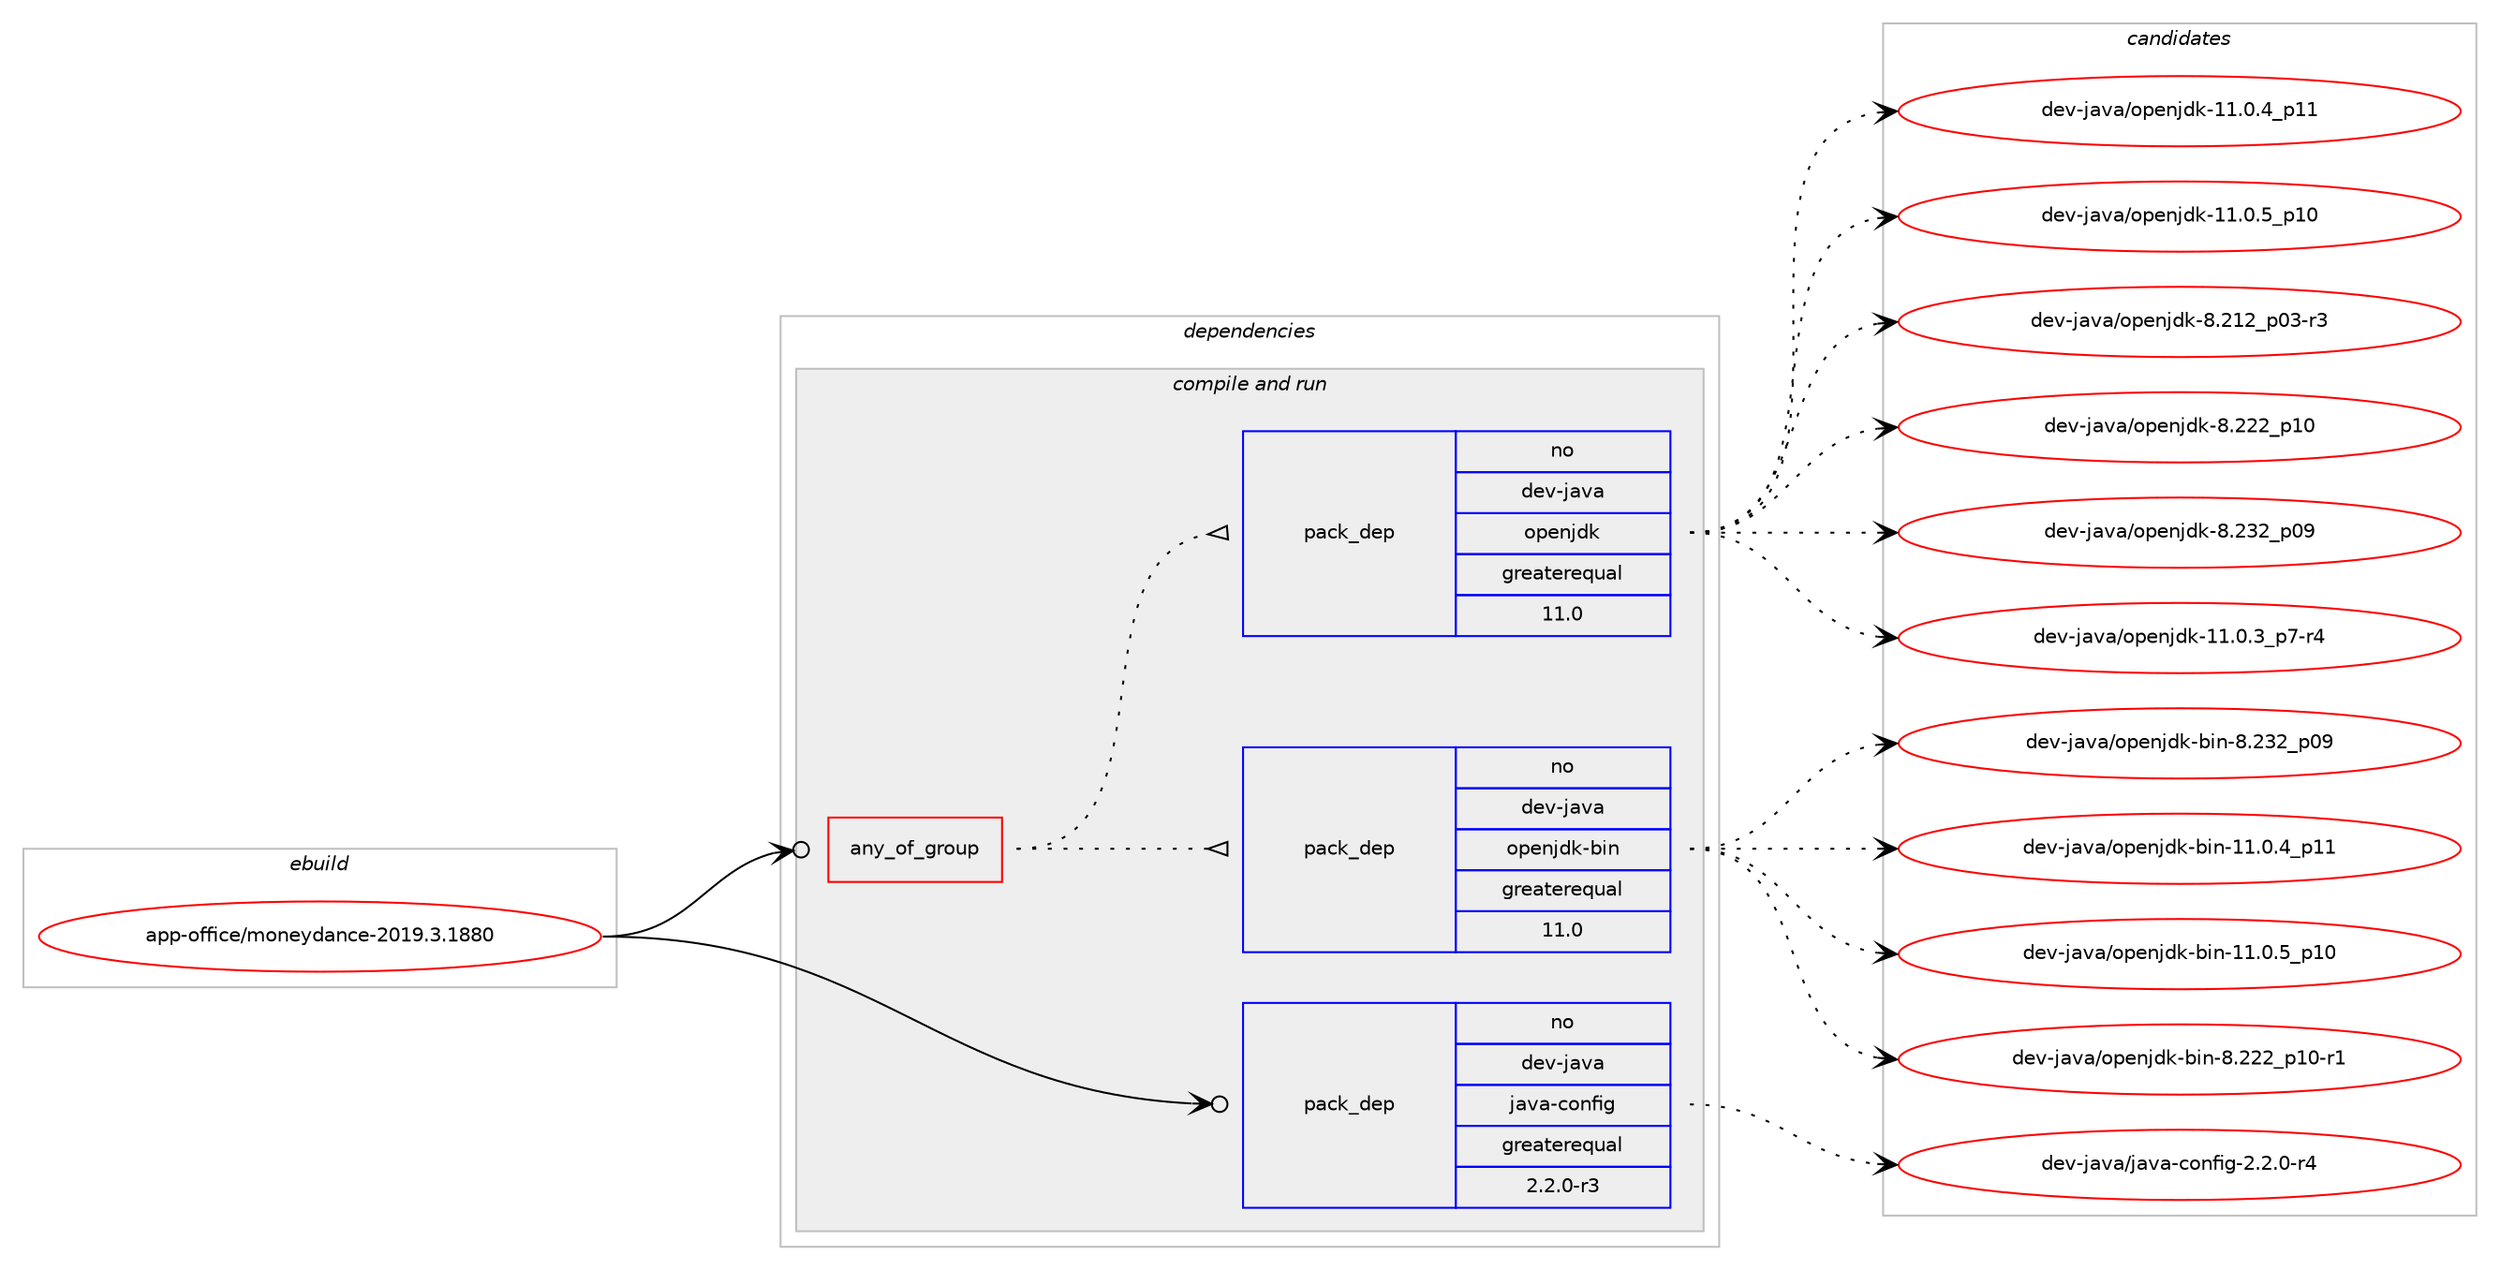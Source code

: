 digraph prolog {

# *************
# Graph options
# *************

newrank=true;
concentrate=true;
compound=true;
graph [rankdir=LR,fontname=Helvetica,fontsize=10,ranksep=1.5];#, ranksep=2.5, nodesep=0.2];
edge  [arrowhead=vee];
node  [fontname=Helvetica,fontsize=10];

# **********
# The ebuild
# **********

subgraph cluster_leftcol {
color=gray;
rank=same;
label=<<i>ebuild</i>>;
id [label="app-office/moneydance-2019.3.1880", color=red, width=4, href="../app-office/moneydance-2019.3.1880.svg"];
}

# ****************
# The dependencies
# ****************

subgraph cluster_midcol {
color=gray;
label=<<i>dependencies</i>>;
subgraph cluster_compile {
fillcolor="#eeeeee";
style=filled;
label=<<i>compile</i>>;
}
subgraph cluster_compileandrun {
fillcolor="#eeeeee";
style=filled;
label=<<i>compile and run</i>>;
subgraph any8784 {
dependency503728 [label=<<TABLE BORDER="0" CELLBORDER="1" CELLSPACING="0" CELLPADDING="4"><TR><TD CELLPADDING="10">any_of_group</TD></TR></TABLE>>, shape=none, color=red];subgraph pack374434 {
dependency503729 [label=<<TABLE BORDER="0" CELLBORDER="1" CELLSPACING="0" CELLPADDING="4" WIDTH="220"><TR><TD ROWSPAN="6" CELLPADDING="30">pack_dep</TD></TR><TR><TD WIDTH="110">no</TD></TR><TR><TD>dev-java</TD></TR><TR><TD>openjdk-bin</TD></TR><TR><TD>greaterequal</TD></TR><TR><TD>11.0</TD></TR></TABLE>>, shape=none, color=blue];
}
dependency503728:e -> dependency503729:w [weight=20,style="dotted",arrowhead="oinv"];
subgraph pack374435 {
dependency503730 [label=<<TABLE BORDER="0" CELLBORDER="1" CELLSPACING="0" CELLPADDING="4" WIDTH="220"><TR><TD ROWSPAN="6" CELLPADDING="30">pack_dep</TD></TR><TR><TD WIDTH="110">no</TD></TR><TR><TD>dev-java</TD></TR><TR><TD>openjdk</TD></TR><TR><TD>greaterequal</TD></TR><TR><TD>11.0</TD></TR></TABLE>>, shape=none, color=blue];
}
dependency503728:e -> dependency503730:w [weight=20,style="dotted",arrowhead="oinv"];
}
id:e -> dependency503728:w [weight=20,style="solid",arrowhead="odotvee"];
subgraph pack374436 {
dependency503731 [label=<<TABLE BORDER="0" CELLBORDER="1" CELLSPACING="0" CELLPADDING="4" WIDTH="220"><TR><TD ROWSPAN="6" CELLPADDING="30">pack_dep</TD></TR><TR><TD WIDTH="110">no</TD></TR><TR><TD>dev-java</TD></TR><TR><TD>java-config</TD></TR><TR><TD>greaterequal</TD></TR><TR><TD>2.2.0-r3</TD></TR></TABLE>>, shape=none, color=blue];
}
id:e -> dependency503731:w [weight=20,style="solid",arrowhead="odotvee"];
}
subgraph cluster_run {
fillcolor="#eeeeee";
style=filled;
label=<<i>run</i>>;
}
}

# **************
# The candidates
# **************

subgraph cluster_choices {
rank=same;
color=gray;
label=<<i>candidates</i>>;

subgraph choice374434 {
color=black;
nodesep=1;
choice10010111845106971189747111112101110106100107459810511045494946484652951124949 [label="dev-java/openjdk-bin-11.0.4_p11", color=red, width=4,href="../dev-java/openjdk-bin-11.0.4_p11.svg"];
choice10010111845106971189747111112101110106100107459810511045494946484653951124948 [label="dev-java/openjdk-bin-11.0.5_p10", color=red, width=4,href="../dev-java/openjdk-bin-11.0.5_p10.svg"];
choice1001011184510697118974711111210111010610010745981051104556465050509511249484511449 [label="dev-java/openjdk-bin-8.222_p10-r1", color=red, width=4,href="../dev-java/openjdk-bin-8.222_p10-r1.svg"];
choice100101118451069711897471111121011101061001074598105110455646505150951124857 [label="dev-java/openjdk-bin-8.232_p09", color=red, width=4,href="../dev-java/openjdk-bin-8.232_p09.svg"];
dependency503729:e -> choice10010111845106971189747111112101110106100107459810511045494946484652951124949:w [style=dotted,weight="100"];
dependency503729:e -> choice10010111845106971189747111112101110106100107459810511045494946484653951124948:w [style=dotted,weight="100"];
dependency503729:e -> choice1001011184510697118974711111210111010610010745981051104556465050509511249484511449:w [style=dotted,weight="100"];
dependency503729:e -> choice100101118451069711897471111121011101061001074598105110455646505150951124857:w [style=dotted,weight="100"];
}
subgraph choice374435 {
color=black;
nodesep=1;
choice100101118451069711897471111121011101061001074549494648465195112554511452 [label="dev-java/openjdk-11.0.3_p7-r4", color=red, width=4,href="../dev-java/openjdk-11.0.3_p7-r4.svg"];
choice1001011184510697118974711111210111010610010745494946484652951124949 [label="dev-java/openjdk-11.0.4_p11", color=red, width=4,href="../dev-java/openjdk-11.0.4_p11.svg"];
choice1001011184510697118974711111210111010610010745494946484653951124948 [label="dev-java/openjdk-11.0.5_p10", color=red, width=4,href="../dev-java/openjdk-11.0.5_p10.svg"];
choice100101118451069711897471111121011101061001074556465049509511248514511451 [label="dev-java/openjdk-8.212_p03-r3", color=red, width=4,href="../dev-java/openjdk-8.212_p03-r3.svg"];
choice10010111845106971189747111112101110106100107455646505050951124948 [label="dev-java/openjdk-8.222_p10", color=red, width=4,href="../dev-java/openjdk-8.222_p10.svg"];
choice10010111845106971189747111112101110106100107455646505150951124857 [label="dev-java/openjdk-8.232_p09", color=red, width=4,href="../dev-java/openjdk-8.232_p09.svg"];
dependency503730:e -> choice100101118451069711897471111121011101061001074549494648465195112554511452:w [style=dotted,weight="100"];
dependency503730:e -> choice1001011184510697118974711111210111010610010745494946484652951124949:w [style=dotted,weight="100"];
dependency503730:e -> choice1001011184510697118974711111210111010610010745494946484653951124948:w [style=dotted,weight="100"];
dependency503730:e -> choice100101118451069711897471111121011101061001074556465049509511248514511451:w [style=dotted,weight="100"];
dependency503730:e -> choice10010111845106971189747111112101110106100107455646505050951124948:w [style=dotted,weight="100"];
dependency503730:e -> choice10010111845106971189747111112101110106100107455646505150951124857:w [style=dotted,weight="100"];
}
subgraph choice374436 {
color=black;
nodesep=1;
choice10010111845106971189747106971189745991111101021051034550465046484511452 [label="dev-java/java-config-2.2.0-r4", color=red, width=4,href="../dev-java/java-config-2.2.0-r4.svg"];
dependency503731:e -> choice10010111845106971189747106971189745991111101021051034550465046484511452:w [style=dotted,weight="100"];
}
}

}
